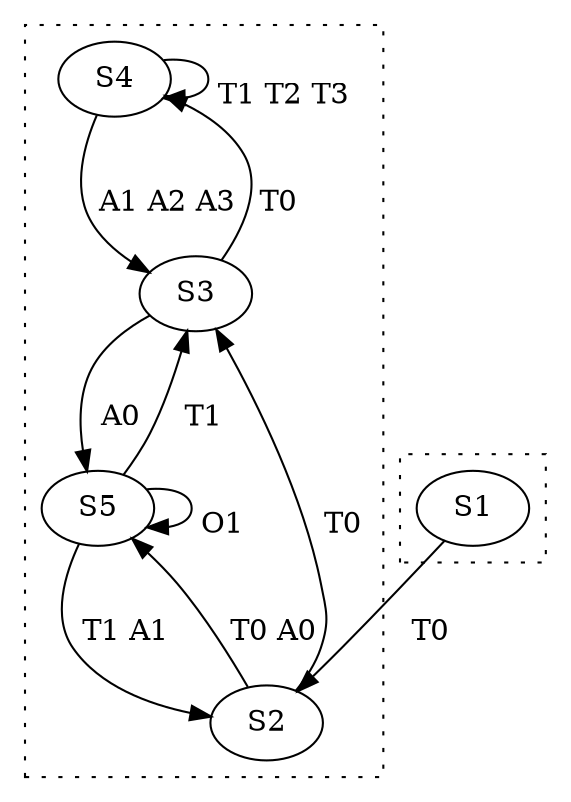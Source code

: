 digraph dependencies {
  subgraph cluster_0 {
    s3 [label="S4"];
    s4 [label="S5"];
    s2 [label="S3"];
    s1 [label="S2"];
    graph[style=dotted];
  }

  subgraph cluster_1 {
    s0 [label="S1"];
    graph[style=dotted];
  }

  s4 -> 
s2 [label = "
 T1"];
  s1 -> 
s4 [label = "
 T0 A0"];
  s2 -> 
s3 [label = "
 T0"];
  s4 -> 
s4 [label = "
 O1"];
  s2 -> 
s4 [label = "
 A0"];
  s4 -> 
s1 [label = "
 T1 A1"];
  s0 -> 
s1 [label = "
 T0"];
  s3 -> 
s3 [label = "
 T1 T2 T3"];
  s1 -> 
s2 [label = "
 T0"];
  s3 -> 
s2 [label = "
 A1 A2 A3"];
}
